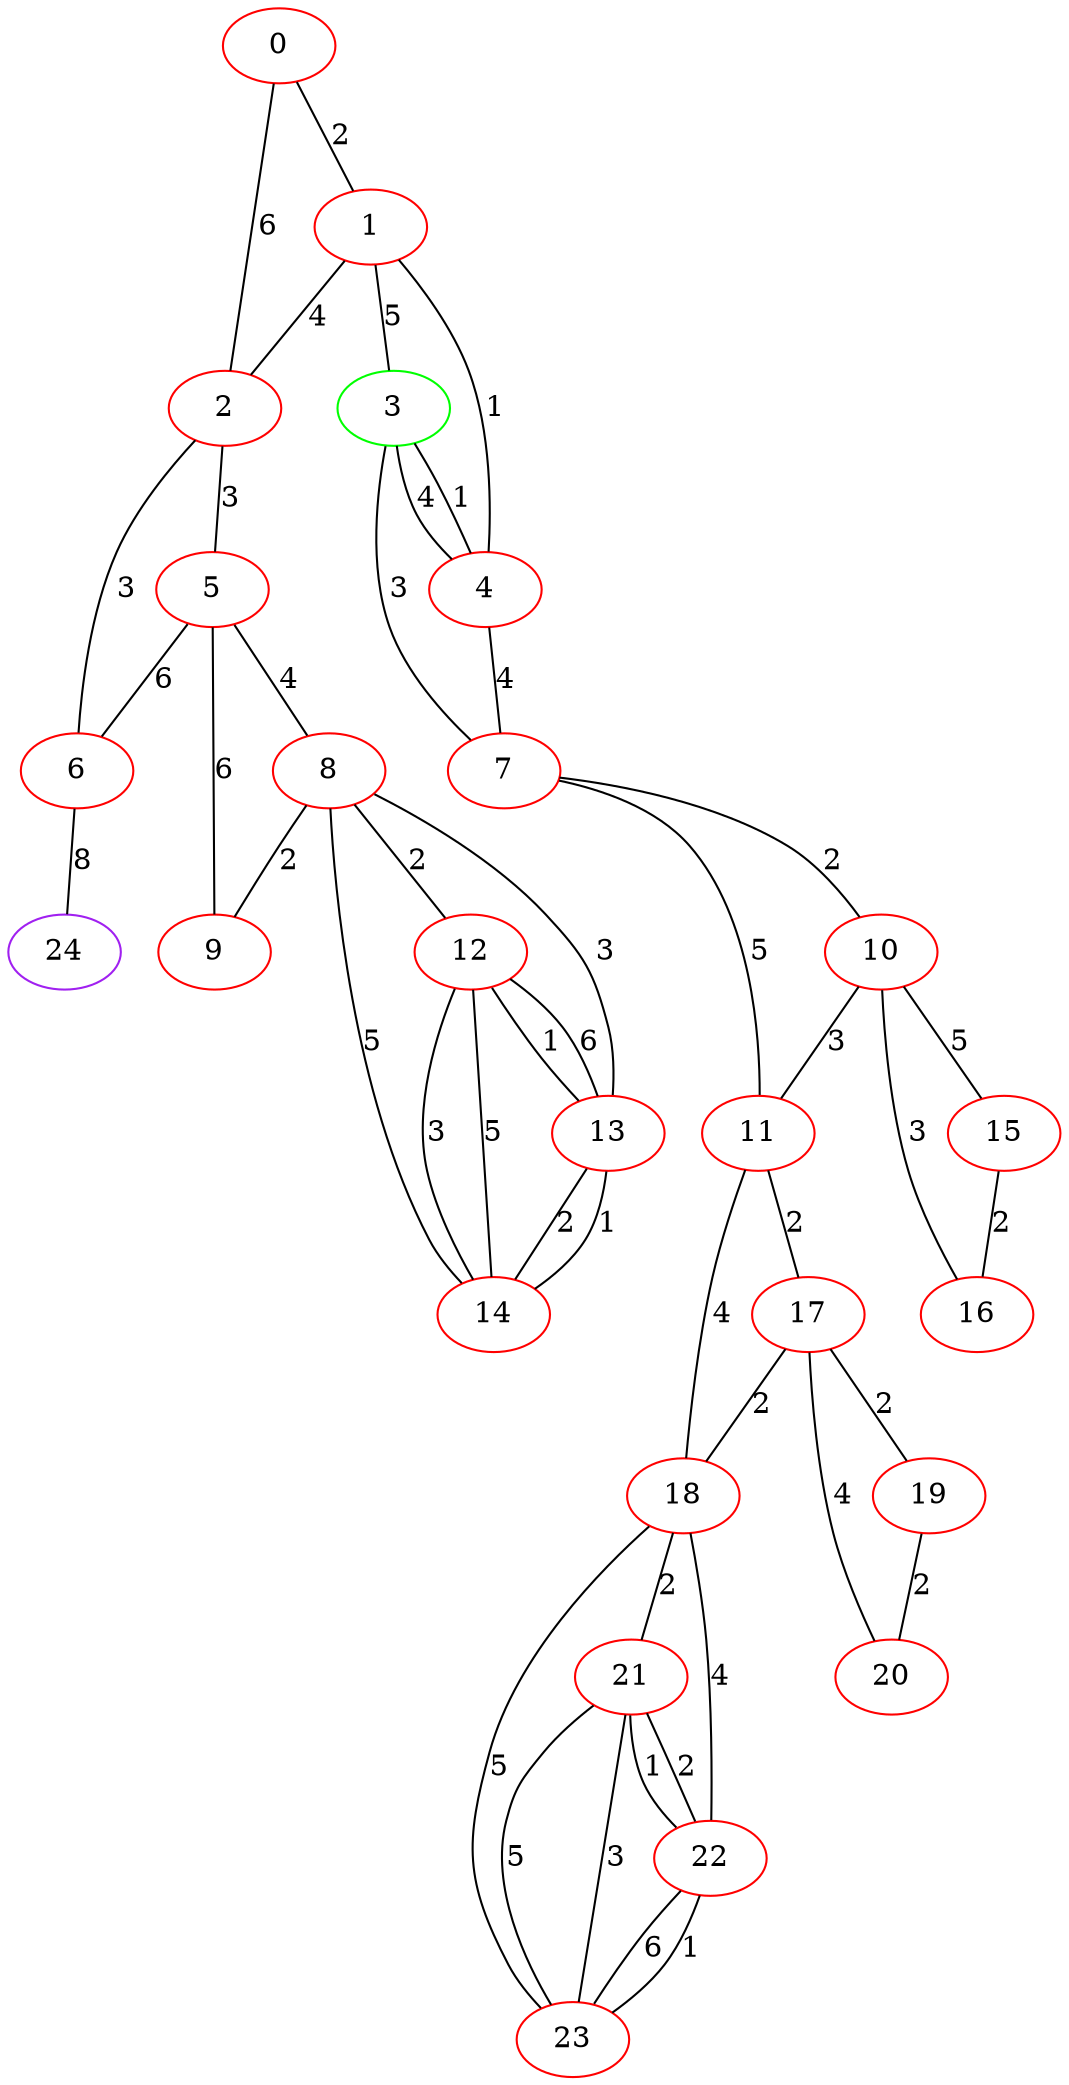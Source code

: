 graph "" {
0 [color=red, weight=1];
1 [color=red, weight=1];
2 [color=red, weight=1];
3 [color=green, weight=2];
4 [color=red, weight=1];
5 [color=red, weight=1];
6 [color=red, weight=1];
7 [color=red, weight=1];
8 [color=red, weight=1];
9 [color=red, weight=1];
10 [color=red, weight=1];
11 [color=red, weight=1];
12 [color=red, weight=1];
13 [color=red, weight=1];
14 [color=red, weight=1];
15 [color=red, weight=1];
16 [color=red, weight=1];
17 [color=red, weight=1];
18 [color=red, weight=1];
19 [color=red, weight=1];
20 [color=red, weight=1];
21 [color=red, weight=1];
22 [color=red, weight=1];
23 [color=red, weight=1];
24 [color=purple, weight=4];
0 -- 1  [key=0, label=2];
0 -- 2  [key=0, label=6];
1 -- 2  [key=0, label=4];
1 -- 3  [key=0, label=5];
1 -- 4  [key=0, label=1];
2 -- 5  [key=0, label=3];
2 -- 6  [key=0, label=3];
3 -- 4  [key=0, label=4];
3 -- 4  [key=1, label=1];
3 -- 7  [key=0, label=3];
4 -- 7  [key=0, label=4];
5 -- 8  [key=0, label=4];
5 -- 9  [key=0, label=6];
5 -- 6  [key=0, label=6];
6 -- 24  [key=0, label=8];
7 -- 10  [key=0, label=2];
7 -- 11  [key=0, label=5];
8 -- 9  [key=0, label=2];
8 -- 12  [key=0, label=2];
8 -- 14  [key=0, label=5];
8 -- 13  [key=0, label=3];
10 -- 15  [key=0, label=5];
10 -- 16  [key=0, label=3];
10 -- 11  [key=0, label=3];
11 -- 17  [key=0, label=2];
11 -- 18  [key=0, label=4];
12 -- 13  [key=0, label=1];
12 -- 13  [key=1, label=6];
12 -- 14  [key=0, label=3];
12 -- 14  [key=1, label=5];
13 -- 14  [key=0, label=2];
13 -- 14  [key=1, label=1];
15 -- 16  [key=0, label=2];
17 -- 18  [key=0, label=2];
17 -- 19  [key=0, label=2];
17 -- 20  [key=0, label=4];
18 -- 21  [key=0, label=2];
18 -- 22  [key=0, label=4];
18 -- 23  [key=0, label=5];
19 -- 20  [key=0, label=2];
21 -- 22  [key=0, label=1];
21 -- 22  [key=1, label=2];
21 -- 23  [key=0, label=5];
21 -- 23  [key=1, label=3];
22 -- 23  [key=0, label=6];
22 -- 23  [key=1, label=1];
}
